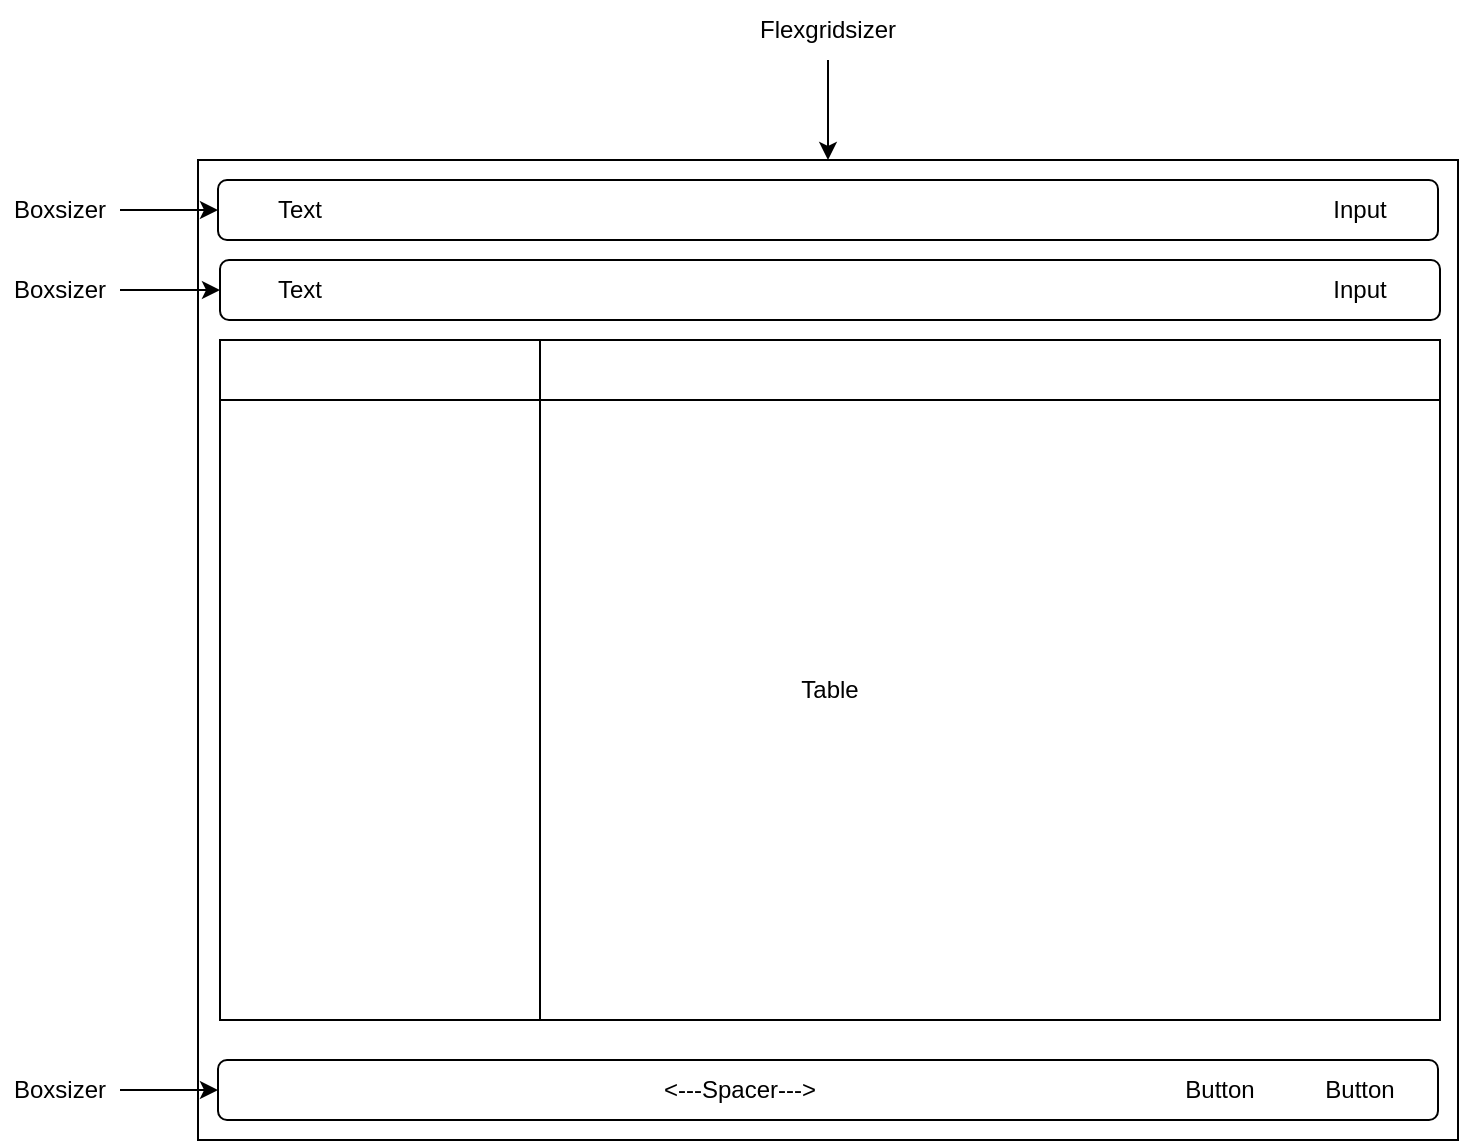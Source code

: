 <mxfile version="22.1.22" type="embed">
  <diagram id="23iRSUPoRavnBvh4doch" name="Page-1">
    <mxGraphModel dx="1143" dy="627" grid="1" gridSize="10" guides="1" tooltips="1" connect="1" arrows="1" fold="1" page="1" pageScale="1" pageWidth="827" pageHeight="1169" math="0" shadow="0">
      <root>
        <mxCell id="0" />
        <mxCell id="1" parent="0" />
        <mxCell id="2" value="" style="rounded=0;whiteSpace=wrap;html=1;" vertex="1" parent="1">
          <mxGeometry x="99" y="290" width="630" height="490" as="geometry" />
        </mxCell>
        <mxCell id="10" value="" style="rounded=1;whiteSpace=wrap;html=1;" vertex="1" parent="1">
          <mxGeometry x="109" y="300" width="610" height="30" as="geometry" />
        </mxCell>
        <mxCell id="9" value="" style="rounded=1;whiteSpace=wrap;html=1;" vertex="1" parent="1">
          <mxGeometry x="110" y="340" width="610" height="30" as="geometry" />
        </mxCell>
        <mxCell id="3" value="Text" style="text;html=1;strokeColor=none;fillColor=none;align=center;verticalAlign=middle;whiteSpace=wrap;rounded=0;" vertex="1" parent="1">
          <mxGeometry x="120" y="300" width="60" height="30" as="geometry" />
        </mxCell>
        <mxCell id="4" value="Text" style="text;html=1;strokeColor=none;fillColor=none;align=center;verticalAlign=middle;whiteSpace=wrap;rounded=0;" vertex="1" parent="1">
          <mxGeometry x="120" y="340" width="60" height="30" as="geometry" />
        </mxCell>
        <mxCell id="6" value="Input" style="text;html=1;strokeColor=none;fillColor=none;align=center;verticalAlign=middle;whiteSpace=wrap;rounded=0;" vertex="1" parent="1">
          <mxGeometry x="650" y="300" width="60" height="30" as="geometry" />
        </mxCell>
        <mxCell id="7" value="Input" style="text;html=1;strokeColor=none;fillColor=none;align=center;verticalAlign=middle;whiteSpace=wrap;rounded=0;" vertex="1" parent="1">
          <mxGeometry x="650" y="340" width="60" height="30" as="geometry" />
        </mxCell>
        <mxCell id="15" value="" style="shape=internalStorage;whiteSpace=wrap;html=1;backgroundOutline=1;dx=160;dy=30;" vertex="1" parent="1">
          <mxGeometry x="110" y="380" width="610" height="340" as="geometry" />
        </mxCell>
        <mxCell id="16" value="Table" style="text;html=1;strokeColor=none;fillColor=none;align=center;verticalAlign=middle;whiteSpace=wrap;rounded=0;" vertex="1" parent="1">
          <mxGeometry x="385" y="540" width="60" height="30" as="geometry" />
        </mxCell>
        <mxCell id="17" value="" style="rounded=1;whiteSpace=wrap;html=1;" vertex="1" parent="1">
          <mxGeometry x="109" y="740" width="610" height="30" as="geometry" />
        </mxCell>
        <mxCell id="18" value="Button" style="text;html=1;strokeColor=none;fillColor=none;align=center;verticalAlign=middle;whiteSpace=wrap;rounded=0;" vertex="1" parent="1">
          <mxGeometry x="650" y="740" width="60" height="30" as="geometry" />
        </mxCell>
        <mxCell id="19" value="Button" style="text;html=1;strokeColor=none;fillColor=none;align=center;verticalAlign=middle;whiteSpace=wrap;rounded=0;" vertex="1" parent="1">
          <mxGeometry x="580" y="740" width="60" height="30" as="geometry" />
        </mxCell>
        <mxCell id="20" value="&amp;lt;---Spacer---&amp;gt;" style="text;html=1;strokeColor=none;fillColor=none;align=center;verticalAlign=middle;whiteSpace=wrap;rounded=0;" vertex="1" parent="1">
          <mxGeometry x="320" y="740" width="100" height="30" as="geometry" />
        </mxCell>
        <mxCell id="23" style="edgeStyle=orthogonalEdgeStyle;rounded=0;orthogonalLoop=1;jettySize=auto;html=1;entryX=0.5;entryY=0;entryDx=0;entryDy=0;" edge="1" parent="1" source="21" target="2">
          <mxGeometry relative="1" as="geometry" />
        </mxCell>
        <mxCell id="21" value="Flexgridsizer" style="text;html=1;strokeColor=none;fillColor=none;align=center;verticalAlign=middle;whiteSpace=wrap;rounded=0;" vertex="1" parent="1">
          <mxGeometry x="384" y="210" width="60" height="30" as="geometry" />
        </mxCell>
        <mxCell id="25" style="edgeStyle=orthogonalEdgeStyle;rounded=0;orthogonalLoop=1;jettySize=auto;html=1;entryX=0;entryY=0.5;entryDx=0;entryDy=0;" edge="1" parent="1" source="22" target="10">
          <mxGeometry relative="1" as="geometry" />
        </mxCell>
        <mxCell id="22" value="Boxsizer" style="text;html=1;strokeColor=none;fillColor=none;align=center;verticalAlign=middle;whiteSpace=wrap;rounded=0;" vertex="1" parent="1">
          <mxGeometry y="300" width="60" height="30" as="geometry" />
        </mxCell>
        <mxCell id="26" style="edgeStyle=orthogonalEdgeStyle;rounded=0;orthogonalLoop=1;jettySize=auto;html=1;entryX=0;entryY=0.5;entryDx=0;entryDy=0;" edge="1" parent="1" source="24" target="9">
          <mxGeometry relative="1" as="geometry" />
        </mxCell>
        <mxCell id="24" value="Boxsizer" style="text;html=1;strokeColor=none;fillColor=none;align=center;verticalAlign=middle;whiteSpace=wrap;rounded=0;" vertex="1" parent="1">
          <mxGeometry y="340" width="60" height="30" as="geometry" />
        </mxCell>
        <mxCell id="28" style="edgeStyle=orthogonalEdgeStyle;rounded=0;orthogonalLoop=1;jettySize=auto;html=1;" edge="1" parent="1" source="27" target="17">
          <mxGeometry relative="1" as="geometry" />
        </mxCell>
        <mxCell id="27" value="Boxsizer" style="text;html=1;strokeColor=none;fillColor=none;align=center;verticalAlign=middle;whiteSpace=wrap;rounded=0;" vertex="1" parent="1">
          <mxGeometry y="740" width="60" height="30" as="geometry" />
        </mxCell>
      </root>
    </mxGraphModel>
  </diagram>
</mxfile>
